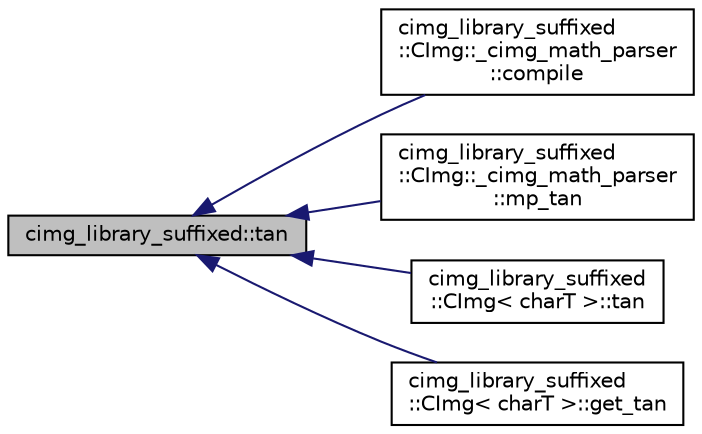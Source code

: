 digraph "cimg_library_suffixed::tan"
{
  edge [fontname="Helvetica",fontsize="10",labelfontname="Helvetica",labelfontsize="10"];
  node [fontname="Helvetica",fontsize="10",shape=record];
  rankdir="LR";
  Node247 [label="cimg_library_suffixed::tan",height=0.2,width=0.4,color="black", fillcolor="grey75", style="filled", fontcolor="black"];
  Node247 -> Node248 [dir="back",color="midnightblue",fontsize="10",style="solid",fontname="Helvetica"];
  Node248 [label="cimg_library_suffixed\l::CImg::_cimg_math_parser\l::compile",height=0.2,width=0.4,color="black", fillcolor="white", style="filled",URL="$structcimg__library__suffixed_1_1_c_img_1_1__cimg__math__parser.html#a318c44c5d1f4f0114355f37ace87a4ae"];
  Node247 -> Node249 [dir="back",color="midnightblue",fontsize="10",style="solid",fontname="Helvetica"];
  Node249 [label="cimg_library_suffixed\l::CImg::_cimg_math_parser\l::mp_tan",height=0.2,width=0.4,color="black", fillcolor="white", style="filled",URL="$structcimg__library__suffixed_1_1_c_img_1_1__cimg__math__parser.html#a881cf3a3535681fd9390f5cd152c423c"];
  Node247 -> Node250 [dir="back",color="midnightblue",fontsize="10",style="solid",fontname="Helvetica"];
  Node250 [label="cimg_library_suffixed\l::CImg\< charT \>::tan",height=0.2,width=0.4,color="black", fillcolor="white", style="filled",URL="$structcimg__library__suffixed_1_1_c_img.html#a23e8f66484a0f24ed4987857ee6213c1",tooltip="Compute the tangent of each pixel value. "];
  Node247 -> Node251 [dir="back",color="midnightblue",fontsize="10",style="solid",fontname="Helvetica"];
  Node251 [label="cimg_library_suffixed\l::CImg\< charT \>::get_tan",height=0.2,width=0.4,color="black", fillcolor="white", style="filled",URL="$structcimg__library__suffixed_1_1_c_img.html#a4fdd62196520ecebee0709361badba35",tooltip="Compute the tangent of each pixel value . "];
}
